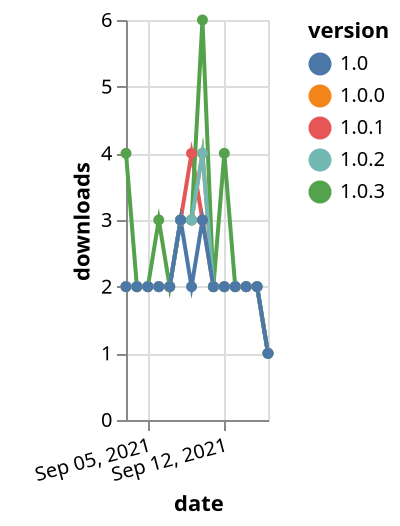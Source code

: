 {"$schema": "https://vega.github.io/schema/vega-lite/v5.json", "description": "A simple bar chart with embedded data.", "data": {"values": [{"date": "2021-09-03", "total": 2315, "delta": 2, "version": "1.0.1"}, {"date": "2021-09-04", "total": 2317, "delta": 2, "version": "1.0.1"}, {"date": "2021-09-05", "total": 2319, "delta": 2, "version": "1.0.1"}, {"date": "2021-09-06", "total": 2321, "delta": 2, "version": "1.0.1"}, {"date": "2021-09-07", "total": 2323, "delta": 2, "version": "1.0.1"}, {"date": "2021-09-08", "total": 2326, "delta": 3, "version": "1.0.1"}, {"date": "2021-09-09", "total": 2330, "delta": 4, "version": "1.0.1"}, {"date": "2021-09-10", "total": 2333, "delta": 3, "version": "1.0.1"}, {"date": "2021-09-11", "total": 2335, "delta": 2, "version": "1.0.1"}, {"date": "2021-09-12", "total": 2337, "delta": 2, "version": "1.0.1"}, {"date": "2021-09-13", "total": 2339, "delta": 2, "version": "1.0.1"}, {"date": "2021-09-14", "total": 2341, "delta": 2, "version": "1.0.1"}, {"date": "2021-09-15", "total": 2343, "delta": 2, "version": "1.0.1"}, {"date": "2021-09-16", "total": 2344, "delta": 1, "version": "1.0.1"}, {"date": "2021-09-03", "total": 2276, "delta": 2, "version": "1.0.0"}, {"date": "2021-09-04", "total": 2278, "delta": 2, "version": "1.0.0"}, {"date": "2021-09-05", "total": 2280, "delta": 2, "version": "1.0.0"}, {"date": "2021-09-06", "total": 2282, "delta": 2, "version": "1.0.0"}, {"date": "2021-09-07", "total": 2284, "delta": 2, "version": "1.0.0"}, {"date": "2021-09-08", "total": 2287, "delta": 3, "version": "1.0.0"}, {"date": "2021-09-09", "total": 2290, "delta": 3, "version": "1.0.0"}, {"date": "2021-09-10", "total": 2294, "delta": 4, "version": "1.0.0"}, {"date": "2021-09-11", "total": 2296, "delta": 2, "version": "1.0.0"}, {"date": "2021-09-12", "total": 2298, "delta": 2, "version": "1.0.0"}, {"date": "2021-09-13", "total": 2300, "delta": 2, "version": "1.0.0"}, {"date": "2021-09-14", "total": 2302, "delta": 2, "version": "1.0.0"}, {"date": "2021-09-15", "total": 2304, "delta": 2, "version": "1.0.0"}, {"date": "2021-09-16", "total": 2305, "delta": 1, "version": "1.0.0"}, {"date": "2021-09-03", "total": 2630, "delta": 4, "version": "1.0.3"}, {"date": "2021-09-04", "total": 2632, "delta": 2, "version": "1.0.3"}, {"date": "2021-09-05", "total": 2634, "delta": 2, "version": "1.0.3"}, {"date": "2021-09-06", "total": 2637, "delta": 3, "version": "1.0.3"}, {"date": "2021-09-07", "total": 2639, "delta": 2, "version": "1.0.3"}, {"date": "2021-09-08", "total": 2642, "delta": 3, "version": "1.0.3"}, {"date": "2021-09-09", "total": 2645, "delta": 3, "version": "1.0.3"}, {"date": "2021-09-10", "total": 2651, "delta": 6, "version": "1.0.3"}, {"date": "2021-09-11", "total": 2653, "delta": 2, "version": "1.0.3"}, {"date": "2021-09-12", "total": 2657, "delta": 4, "version": "1.0.3"}, {"date": "2021-09-13", "total": 2659, "delta": 2, "version": "1.0.3"}, {"date": "2021-09-14", "total": 2661, "delta": 2, "version": "1.0.3"}, {"date": "2021-09-15", "total": 2663, "delta": 2, "version": "1.0.3"}, {"date": "2021-09-16", "total": 2664, "delta": 1, "version": "1.0.3"}, {"date": "2021-09-03", "total": 2279, "delta": 2, "version": "1.0.2"}, {"date": "2021-09-04", "total": 2281, "delta": 2, "version": "1.0.2"}, {"date": "2021-09-05", "total": 2283, "delta": 2, "version": "1.0.2"}, {"date": "2021-09-06", "total": 2285, "delta": 2, "version": "1.0.2"}, {"date": "2021-09-07", "total": 2287, "delta": 2, "version": "1.0.2"}, {"date": "2021-09-08", "total": 2290, "delta": 3, "version": "1.0.2"}, {"date": "2021-09-09", "total": 2293, "delta": 3, "version": "1.0.2"}, {"date": "2021-09-10", "total": 2297, "delta": 4, "version": "1.0.2"}, {"date": "2021-09-11", "total": 2299, "delta": 2, "version": "1.0.2"}, {"date": "2021-09-12", "total": 2301, "delta": 2, "version": "1.0.2"}, {"date": "2021-09-13", "total": 2303, "delta": 2, "version": "1.0.2"}, {"date": "2021-09-14", "total": 2305, "delta": 2, "version": "1.0.2"}, {"date": "2021-09-15", "total": 2307, "delta": 2, "version": "1.0.2"}, {"date": "2021-09-16", "total": 2308, "delta": 1, "version": "1.0.2"}, {"date": "2021-09-03", "total": 2233, "delta": 2, "version": "1.0"}, {"date": "2021-09-04", "total": 2235, "delta": 2, "version": "1.0"}, {"date": "2021-09-05", "total": 2237, "delta": 2, "version": "1.0"}, {"date": "2021-09-06", "total": 2239, "delta": 2, "version": "1.0"}, {"date": "2021-09-07", "total": 2241, "delta": 2, "version": "1.0"}, {"date": "2021-09-08", "total": 2244, "delta": 3, "version": "1.0"}, {"date": "2021-09-09", "total": 2246, "delta": 2, "version": "1.0"}, {"date": "2021-09-10", "total": 2249, "delta": 3, "version": "1.0"}, {"date": "2021-09-11", "total": 2251, "delta": 2, "version": "1.0"}, {"date": "2021-09-12", "total": 2253, "delta": 2, "version": "1.0"}, {"date": "2021-09-13", "total": 2255, "delta": 2, "version": "1.0"}, {"date": "2021-09-14", "total": 2257, "delta": 2, "version": "1.0"}, {"date": "2021-09-15", "total": 2259, "delta": 2, "version": "1.0"}, {"date": "2021-09-16", "total": 2260, "delta": 1, "version": "1.0"}]}, "width": "container", "mark": {"type": "line", "point": {"filled": true}}, "encoding": {"x": {"field": "date", "type": "temporal", "timeUnit": "yearmonthdate", "title": "date", "axis": {"labelAngle": -15}}, "y": {"field": "delta", "type": "quantitative", "title": "downloads"}, "color": {"field": "version", "type": "nominal"}, "tooltip": {"field": "delta"}}}